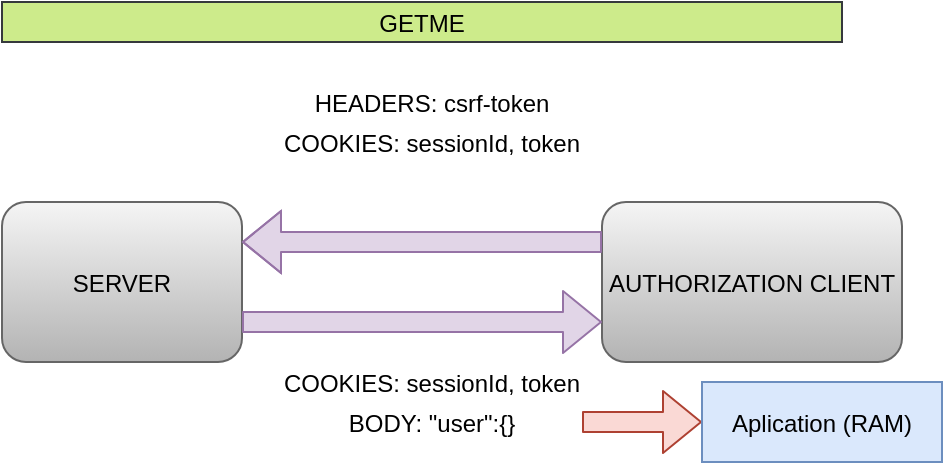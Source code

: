 <mxfile version="14.9.2" type="device"><diagram id="OsuokXlZBaUwDmeHYHiT" name="Page-1"><mxGraphModel dx="594" dy="332" grid="1" gridSize="10" guides="1" tooltips="1" connect="1" arrows="1" fold="1" page="1" pageScale="1" pageWidth="850" pageHeight="1100" math="0" shadow="0"><root><mxCell id="0"/><mxCell id="1" parent="0"/><mxCell id="VSf3pzt7wwxPSkzQgg8W-4" value="AUTHORIZATION CLIENT" style="rounded=1;fillColor=#f5f5f5;strokeColor=#666666;gradientColor=#b3b3b3;fontColor=#000000;" parent="1" vertex="1"><mxGeometry x="580" y="440" width="150" height="80" as="geometry"/></mxCell><mxCell id="VSf3pzt7wwxPSkzQgg8W-5" value="SERVER" style="rounded=1;fillColor=#f5f5f5;strokeColor=#666666;gradientColor=#b3b3b3;fontColor=#000000;" parent="1" vertex="1"><mxGeometry x="280" y="440" width="120" height="80" as="geometry"/></mxCell><mxCell id="IAWqvyA0Hrl6rd0bh_4c-7" value="" style="shape=flexArrow;endArrow=classic;shadow=0;fontFamily=Helvetica;entryX=0;entryY=0.75;entryDx=0;entryDy=0;exitX=1;exitY=0.75;exitDx=0;exitDy=0;deletable=1;comic=0;orthogonalLoop=0;ignoreEdge=0;flowAnimation=0;noJump=0;cloneable=1;movable=1;bendable=1;backgroundOutline=0;metaEdit=0;fillColor=#e1d5e7;strokeColor=#9673a6;fontColor=#000000;" parent="1" source="VSf3pzt7wwxPSkzQgg8W-5" target="VSf3pzt7wwxPSkzQgg8W-4" edge="1"><mxGeometry width="50" height="50" relative="1" as="geometry"><mxPoint x="400" y="505" as="sourcePoint"/><mxPoint x="450" y="455" as="targetPoint"/></mxGeometry></mxCell><mxCell id="IAWqvyA0Hrl6rd0bh_4c-8" value="" style="shape=flexArrow;endArrow=classic;shadow=0;fontFamily=Helvetica;entryX=1;entryY=0.25;entryDx=0;entryDy=0;exitX=0;exitY=0.25;exitDx=0;exitDy=0;fillColor=#e1d5e7;strokeColor=#9673a6;fontColor=#000000;" parent="1" source="VSf3pzt7wwxPSkzQgg8W-4" target="VSf3pzt7wwxPSkzQgg8W-5" edge="1"><mxGeometry width="50" height="50" relative="1" as="geometry"><mxPoint x="560" y="460" as="sourcePoint"/><mxPoint x="410" y="460" as="targetPoint"/><Array as="points"><mxPoint x="520" y="460"/><mxPoint x="480" y="460"/></Array></mxGeometry></mxCell><mxCell id="IAWqvyA0Hrl6rd0bh_4c-12" value="COOKIES: sessionId, token" style="text;strokeColor=none;fillColor=none;align=center;verticalAlign=middle;rounded=0;fontFamily=Helvetica;fontColor=#000000;" parent="1" vertex="1"><mxGeometry x="420" y="400" width="150" height="20" as="geometry"/></mxCell><mxCell id="IAWqvyA0Hrl6rd0bh_4c-13" value="HEADERS: csrf-token" style="text;strokeColor=none;fillColor=none;align=center;verticalAlign=middle;rounded=0;fontFamily=Helvetica;fontColor=#000000;" parent="1" vertex="1"><mxGeometry x="420" y="380" width="150" height="20" as="geometry"/></mxCell><mxCell id="IAWqvyA0Hrl6rd0bh_4c-15" value="COOKIES: sessionId, token" style="text;strokeColor=none;fillColor=none;align=center;verticalAlign=middle;rounded=0;fontFamily=Helvetica;fontColor=#000000;" parent="1" vertex="1"><mxGeometry x="420" y="520" width="150" height="20" as="geometry"/></mxCell><mxCell id="IAWqvyA0Hrl6rd0bh_4c-17" value="" style="edgeStyle=none;shape=flexArrow;comic=0;orthogonalLoop=1;jettySize=auto;shadow=0;fillColor=#fad9d5;strokeColor=#ae4132;fontColor=#000000;" parent="1" source="IAWqvyA0Hrl6rd0bh_4c-16" edge="1"><mxGeometry relative="1" as="geometry"><mxPoint x="630" y="550" as="targetPoint"/></mxGeometry></mxCell><mxCell id="IAWqvyA0Hrl6rd0bh_4c-16" value="BODY: &quot;user&quot;:{}" style="text;strokeColor=none;fillColor=none;align=center;verticalAlign=middle;rounded=0;fontFamily=Helvetica;fontColor=#000000;" parent="1" vertex="1"><mxGeometry x="420" y="540" width="150" height="20" as="geometry"/></mxCell><mxCell id="IAWqvyA0Hrl6rd0bh_4c-18" value="Aplication (RAM)" style="rounded=0;fontFamily=Helvetica;strokeColor=#6c8ebf;fillColor=#dae8fc;fontColor=#000000;" parent="1" vertex="1"><mxGeometry x="630" y="530" width="120" height="40" as="geometry"/></mxCell><mxCell id="IAWqvyA0Hrl6rd0bh_4c-20" value="GETME" style="text;align=center;verticalAlign=middle;rounded=0;fontFamily=Helvetica;fillColor=#cdeb8b;strokeColor=#36393d;" parent="1" vertex="1"><mxGeometry x="280" y="340" width="420" height="20" as="geometry"/></mxCell></root></mxGraphModel></diagram></mxfile>